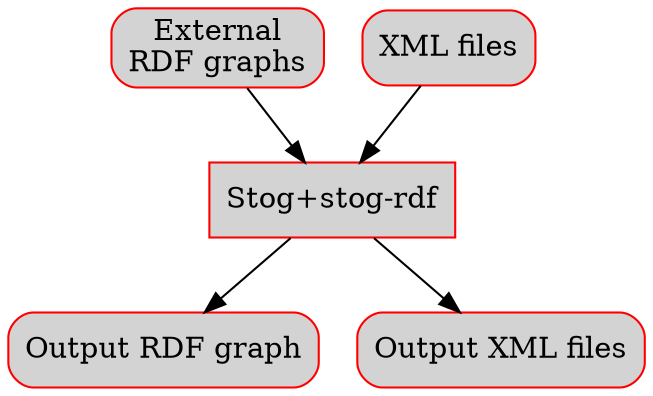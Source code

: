digraph g {
  rankdir="TB";
  ordering="out";
  node [style="rounded,filled", shape="rect", color="red", fillcolor="lightgrey", fontcolor="black"];
  ext [ label="External\nRDF graphs" ];
  src [ label="XML files" ];
  stog [ label="Stog+stog-rdf", style="filled" ];
  out [ label="Output XML files"];
  outrdf [ label="Output RDF graph"];

  ext -> stog ;
  src -> stog ;
  stog -> outrdf ;
  stog -> out ;
}